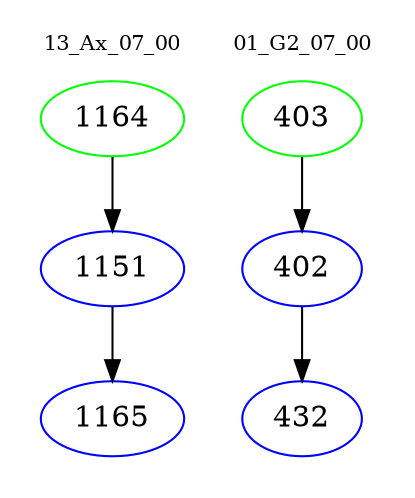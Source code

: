 digraph{
subgraph cluster_0 {
color = white
label = "13_Ax_07_00";
fontsize=10;
T0_1164 [label="1164", color="green"]
T0_1164 -> T0_1151 [color="black"]
T0_1151 [label="1151", color="blue"]
T0_1151 -> T0_1165 [color="black"]
T0_1165 [label="1165", color="blue"]
}
subgraph cluster_1 {
color = white
label = "01_G2_07_00";
fontsize=10;
T1_403 [label="403", color="green"]
T1_403 -> T1_402 [color="black"]
T1_402 [label="402", color="blue"]
T1_402 -> T1_432 [color="black"]
T1_432 [label="432", color="blue"]
}
}
